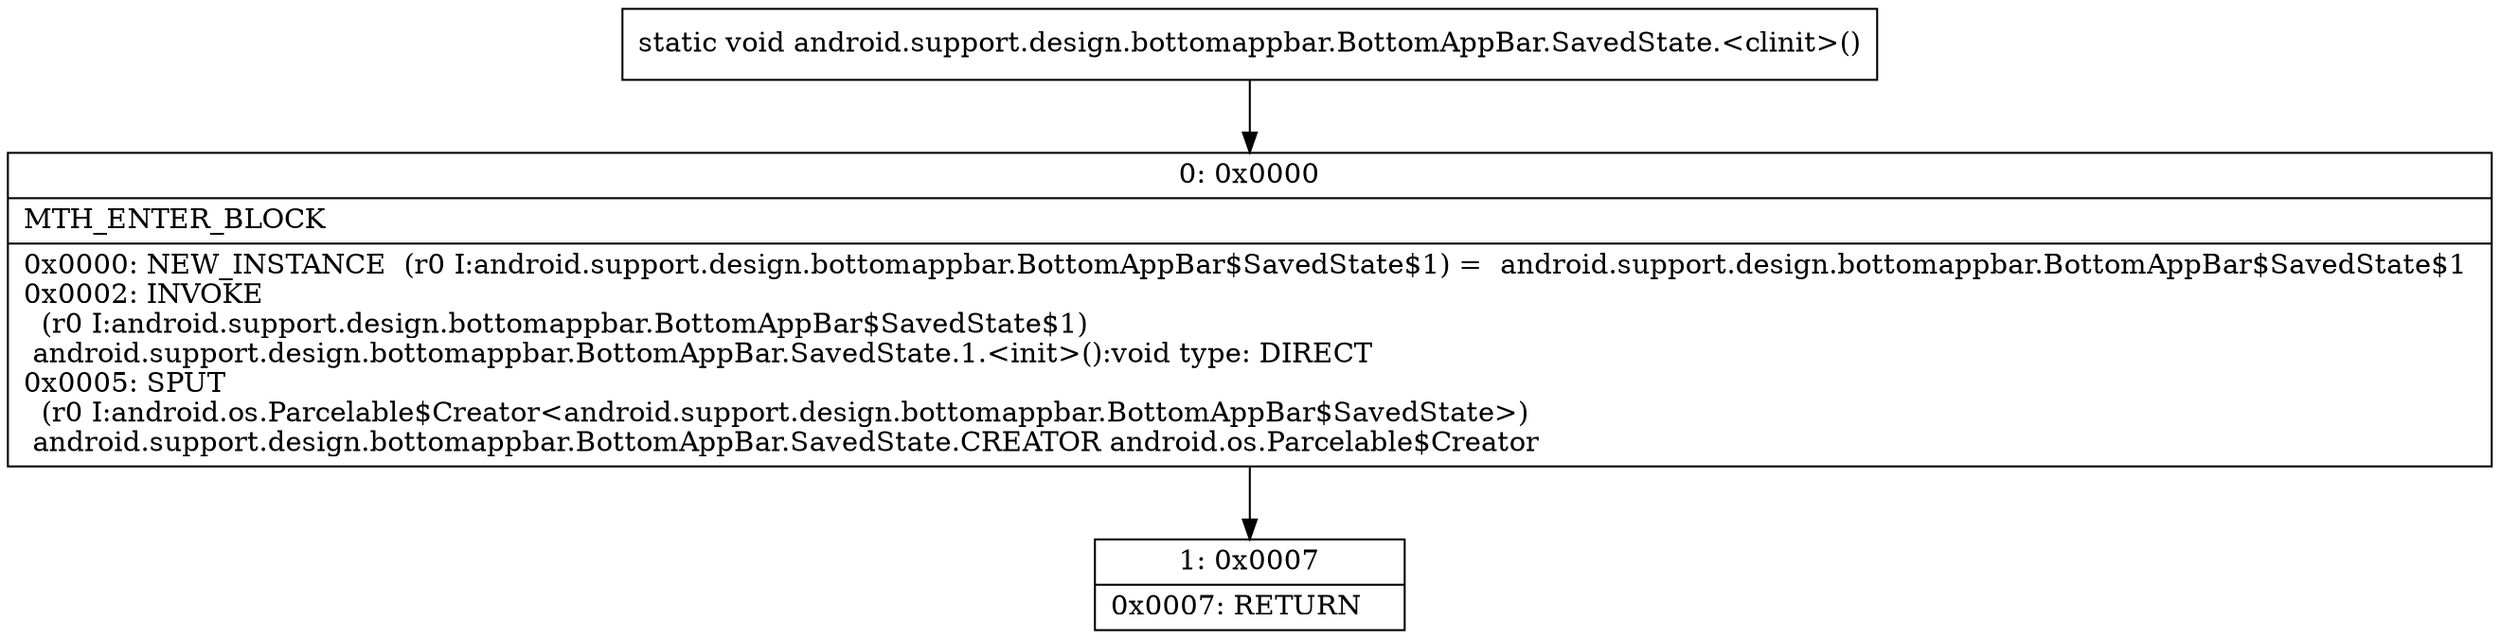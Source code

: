 digraph "CFG forandroid.support.design.bottomappbar.BottomAppBar.SavedState.\<clinit\>()V" {
Node_0 [shape=record,label="{0\:\ 0x0000|MTH_ENTER_BLOCK\l|0x0000: NEW_INSTANCE  (r0 I:android.support.design.bottomappbar.BottomAppBar$SavedState$1) =  android.support.design.bottomappbar.BottomAppBar$SavedState$1 \l0x0002: INVOKE  \l  (r0 I:android.support.design.bottomappbar.BottomAppBar$SavedState$1)\l android.support.design.bottomappbar.BottomAppBar.SavedState.1.\<init\>():void type: DIRECT \l0x0005: SPUT  \l  (r0 I:android.os.Parcelable$Creator\<android.support.design.bottomappbar.BottomAppBar$SavedState\>)\l android.support.design.bottomappbar.BottomAppBar.SavedState.CREATOR android.os.Parcelable$Creator \l}"];
Node_1 [shape=record,label="{1\:\ 0x0007|0x0007: RETURN   \l}"];
MethodNode[shape=record,label="{static void android.support.design.bottomappbar.BottomAppBar.SavedState.\<clinit\>() }"];
MethodNode -> Node_0;
Node_0 -> Node_1;
}

